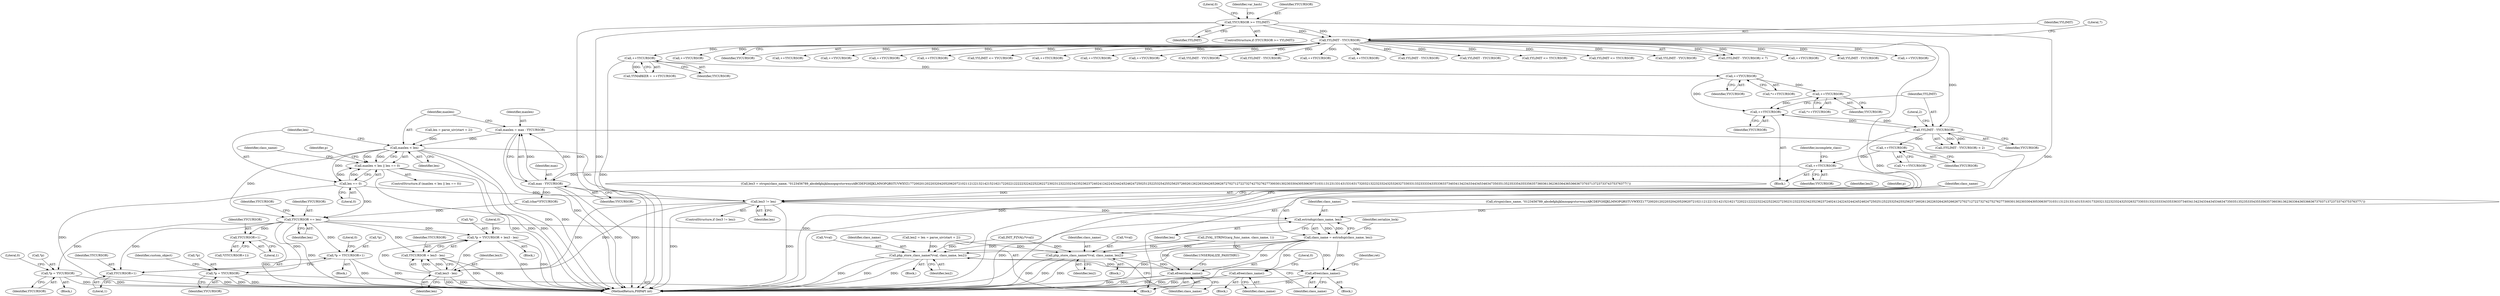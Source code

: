 digraph "0_php-src_16b3003ffc6393e250f069aa28a78dc5a2c064b2_0@integer" {
"1000494" [label="(Call,maxlen = max - YYCURSOR)"];
"1000496" [label="(Call,max - YYCURSOR)"];
"1000446" [label="(Call,++YYCURSOR)"];
"1000439" [label="(Call,++YYCURSOR)"];
"1000406" [label="(Call,YYLIMIT - YYCURSOR)"];
"1000150" [label="(Call,YYLIMIT - YYCURSOR)"];
"1000124" [label="(Call,YYCURSOR >= YYLIMIT)"];
"1000402" [label="(Call,++YYCURSOR)"];
"1000388" [label="(Call,++YYCURSOR)"];
"1000362" [label="(Call,++YYCURSOR)"];
"1000337" [label="(Call,++YYCURSOR)"];
"1000501" [label="(Call,maxlen < len)"];
"1000500" [label="(Call,maxlen < len || len == 0)"];
"1000504" [label="(Call,len == 0)"];
"1000521" [label="(Call,YYCURSOR += len)"];
"1000530" [label="(Call,*p = YYCURSOR)"];
"1000539" [label="(Call,YYCURSOR+1)"];
"1000544" [label="(Call,*p = YYCURSOR+1)"];
"1000547" [label="(Call,YYCURSOR+1)"];
"1000562" [label="(Call,*p = YYCURSOR + len3 - len)"];
"1000565" [label="(Call,YYCURSOR + len3 - len)"];
"1000727" [label="(Call,*p = YYCURSOR)"];
"1000558" [label="(Call,len3 != len)"];
"1000567" [label="(Call,len3 - len)"];
"1000574" [label="(Call,estrndup(class_name, len))"];
"1000572" [label="(Call,class_name = estrndup(class_name, len))"];
"1000590" [label="(Call,efree(class_name))"];
"1000745" [label="(Call,php_store_class_name(*rval, class_name, len2))"];
"1000750" [label="(Call,efree(class_name))"];
"1000762" [label="(Call,php_store_class_name(*rval, class_name, len2))"];
"1000767" [label="(Call,efree(class_name))"];
"1000295" [label="(Call,++YYCURSOR)"];
"1000129" [label="(Literal,0)"];
"1000387" [label="(Call,*++YYCURSOR)"];
"1000518" [label="(Call,(char*)YYCURSOR)"];
"1000440" [label="(Identifier,YYCURSOR)"];
"1000152" [label="(Identifier,YYCURSOR)"];
"1000564" [label="(Identifier,p)"];
"1000765" [label="(Identifier,class_name)"];
"1000355" [label="(Call,++YYCURSOR)"];
"1000448" [label="(Block,)"];
"1000406" [label="(Call,YYLIMIT - YYCURSOR)"];
"1000541" [label="(Literal,1)"];
"1000551" [label="(Literal,0)"];
"1000566" [label="(Identifier,YYCURSOR)"];
"1000727" [label="(Call,*p = YYCURSOR)"];
"1000335" [label="(Call,YYMARKER = ++YYCURSOR)"];
"1000531" [label="(Call,*p)"];
"1000499" [label="(ControlStructure,if (maxlen < len || len == 0))"];
"1000523" [label="(Identifier,len)"];
"1000561" [label="(Block,)"];
"1000590" [label="(Call,efree(class_name))"];
"1000645" [label="(Call,ZVAL_STRING(arg_func_name, class_name, 1))"];
"1000267" [label="(Call,++YYCURSOR)"];
"1000338" [label="(Identifier,YYCURSOR)"];
"1000486" [label="(Call,len2 = len = parse_uiv(start + 2))"];
"1000517" [label="(Identifier,class_name)"];
"1000405" [label="(Call,(YYLIMIT - YYCURSOR) < 2)"];
"1000225" [label="(Call,++YYCURSOR)"];
"1000346" [label="(Call,++YYCURSOR)"];
"1002320" [label="(Call,YYLIMIT <= YYCURSOR)"];
"1000527" [label="(Identifier,YYCURSOR)"];
"1000538" [label="(Call,*(YYCURSOR+1))"];
"1000545" [label="(Call,*p)"];
"1000568" [label="(Identifier,len3)"];
"1000409" [label="(Literal,2)"];
"1000281" [label="(Call,++YYCURSOR)"];
"1000573" [label="(Identifier,class_name)"];
"1000733" [label="(Block,)"];
"1000361" [label="(Call,*++YYCURSOR)"];
"1000124" [label="(Call,YYCURSOR >= YYLIMIT)"];
"1000744" [label="(Block,)"];
"1000763" [label="(Call,*rval)"];
"1000362" [label="(Call,++YYCURSOR)"];
"1000589" [label="(Block,)"];
"1000213" [label="(Call,++YYCURSOR)"];
"1000323" [label="(Call,++YYCURSOR)"];
"1000751" [label="(Identifier,class_name)"];
"1000543" [label="(Block,)"];
"1000408" [label="(Identifier,YYCURSOR)"];
"1000563" [label="(Call,*p)"];
"1000552" [label="(Call,len3 = strspn(class_name, \"0123456789_abcdefghijklmnopqrstuvwxyzABCDEFGHIJKLMNOPQRSTUVWXYZ\177\200\201\202\203\204\205\206\207\210\211\212\213\214\215\216\217\220\221\222\223\224\225\226\227\230\231\232\233\234\235\236\237\240\241\242\243\244\245\246\247\250\251\252\253\254\255\256\257\260\261\262\263\264\265\266\267\270\271\272\273\274\275\276\277\300\301\302\303\304\305\306\307\310\311\312\313\314\315\316\317\320\321\322\323\324\325\326\327\330\331\332\333\334\335\336\337\340\341\342\343\344\345\346\347\350\351\352\353\354\355\356\357\360\361\362\363\364\365\366\367\370\371\372\373\374\375\376\377\\\"))"];
"1000766" [label="(Identifier,len2)"];
"1000828" [label="(Call,YYLIMIT - YYCURSOR)"];
"1001477" [label="(Call,YYLIMIT - YYCURSOR)"];
"1000548" [label="(Identifier,YYCURSOR)"];
"1000745" [label="(Call,php_store_class_name(*rval, class_name, len2))"];
"1000762" [label="(Call,php_store_class_name(*rval, class_name, len2))"];
"1000529" [label="(Block,)"];
"1000544" [label="(Call,*p = YYCURSOR+1)"];
"1000535" [label="(Literal,0)"];
"1000402" [label="(Call,++YYCURSOR)"];
"1000521" [label="(Call,YYCURSOR += len)"];
"1000496" [label="(Call,max - YYCURSOR)"];
"1000337" [label="(Call,++YYCURSOR)"];
"1000581" [label="(Identifier,serialize_lock)"];
"1000522" [label="(Identifier,YYCURSOR)"];
"1000498" [label="(Identifier,YYCURSOR)"];
"1000748" [label="(Identifier,class_name)"];
"1000505" [label="(Identifier,len)"];
"1000768" [label="(Identifier,class_name)"];
"1000558" [label="(Call,len3 != len)"];
"1000196" [label="(Call,++YYCURSOR)"];
"1000502" [label="(Identifier,maxlen)"];
"1000559" [label="(Identifier,len3)"];
"1000309" [label="(Call,++YYCURSOR)"];
"1000569" [label="(Identifier,len)"];
"1000447" [label="(Identifier,YYCURSOR)"];
"1000488" [label="(Call,len = parse_uiv(start + 2))"];
"1000150" [label="(Call,YYLIMIT - YYCURSOR)"];
"1000554" [label="(Call,strspn(class_name, \"0123456789_abcdefghijklmnopqrstuvwxyzABCDEFGHIJKLMNOPQRSTUVWXYZ\177\200\201\202\203\204\205\206\207\210\211\212\213\214\215\216\217\220\221\222\223\224\225\226\227\230\231\232\233\234\235\236\237\240\241\242\243\244\245\246\247\250\251\252\253\254\255\256\257\260\261\262\263\264\265\266\267\270\271\272\273\274\275\276\277\300\301\302\303\304\305\306\307\310\311\312\313\314\315\316\317\320\321\322\323\324\325\326\327\330\331\332\333\334\335\336\337\340\341\342\343\344\345\346\347\350\351\352\353\354\355\356\357\360\361\362\363\364\365\366\367\370\371\372\373\374\375\376\377\\\"))"];
"1000389" [label="(Identifier,YYCURSOR)"];
"1000151" [label="(Identifier,YYLIMIT)"];
"1000126" [label="(Identifier,YYLIMIT)"];
"1000153" [label="(Literal,7)"];
"1000504" [label="(Call,len == 0)"];
"1000572" [label="(Call,class_name = estrndup(class_name, len))"];
"1001048" [label="(Call,YYLIMIT - YYCURSOR)"];
"1000750" [label="(Call,efree(class_name))"];
"1000446" [label="(Call,++YYCURSOR)"];
"1001563" [label="(Call,YYLIMIT - YYCURSOR)"];
"1000728" [label="(Call,*p)"];
"1000438" [label="(Call,*++YYCURSOR)"];
"1000510" [label="(Identifier,p)"];
"1002177" [label="(Call,YYLIMIT <= YYCURSOR)"];
"1000557" [label="(ControlStructure,if (len3 != len))"];
"1000761" [label="(Block,)"];
"1000533" [label="(Identifier,YYCURSOR)"];
"1000497" [label="(Identifier,max)"];
"1000132" [label="(Identifier,var_hash)"];
"1000363" [label="(Identifier,YYCURSOR)"];
"1001951" [label="(Call,YYLIMIT <= YYCURSOR)"];
"1000562" [label="(Call,*p = YYCURSOR + len3 - len)"];
"1000923" [label="(Call,YYLIMIT - YYCURSOR)"];
"1000123" [label="(ControlStructure,if (YYCURSOR >= YYLIMIT))"];
"1000549" [label="(Literal,1)"];
"1000540" [label="(Identifier,YYCURSOR)"];
"1000593" [label="(Literal,0)"];
"1000439" [label="(Call,++YYCURSOR)"];
"1000145" [label="(Block,)"];
"1000459" [label="(Identifier,incomplete_class)"];
"1000530" [label="(Call,*p = YYCURSOR)"];
"1000539" [label="(Call,YYCURSOR+1)"];
"1000403" [label="(Identifier,YYCURSOR)"];
"1000149" [label="(Call,(YYLIMIT - YYCURSOR) < 7)"];
"1000730" [label="(Identifier,YYCURSOR)"];
"1000591" [label="(Identifier,class_name)"];
"1000253" [label="(Call,++YYCURSOR)"];
"1000494" [label="(Call,maxlen = max - YYCURSOR)"];
"1000500" [label="(Call,maxlen < len || len == 0)"];
"1000732" [label="(Identifier,custom_object)"];
"1000483" [label="(Call,INIT_PZVAL(*rval))"];
"1000574" [label="(Call,estrndup(class_name, len))"];
"1000567" [label="(Call,len3 - len)"];
"1000506" [label="(Literal,0)"];
"1000576" [label="(Identifier,len)"];
"1000753" [label="(Identifier,ret)"];
"1001220" [label="(Call,YYLIMIT - YYCURSOR)"];
"1000571" [label="(Literal,0)"];
"1000125" [label="(Identifier,YYCURSOR)"];
"1000388" [label="(Call,++YYCURSOR)"];
"1000746" [label="(Call,*rval)"];
"1000767" [label="(Call,efree(class_name))"];
"1000407" [label="(Identifier,YYLIMIT)"];
"1000575" [label="(Identifier,class_name)"];
"1000565" [label="(Call,YYCURSOR + len3 - len)"];
"1000560" [label="(Identifier,len)"];
"1000771" [label="(Identifier,UNSERIALIZE_PASSTHRU)"];
"1000503" [label="(Identifier,len)"];
"1000547" [label="(Call,YYCURSOR+1)"];
"1000749" [label="(Identifier,len2)"];
"1000501" [label="(Call,maxlen < len)"];
"1002403" [label="(MethodReturn,PHPAPI int)"];
"1000239" [label="(Call,++YYCURSOR)"];
"1000495" [label="(Identifier,maxlen)"];
"1000494" -> "1000448"  [label="AST: "];
"1000494" -> "1000496"  [label="CFG: "];
"1000495" -> "1000494"  [label="AST: "];
"1000496" -> "1000494"  [label="AST: "];
"1000502" -> "1000494"  [label="CFG: "];
"1000494" -> "1002403"  [label="DDG: "];
"1000496" -> "1000494"  [label="DDG: "];
"1000496" -> "1000494"  [label="DDG: "];
"1000494" -> "1000501"  [label="DDG: "];
"1000496" -> "1000498"  [label="CFG: "];
"1000497" -> "1000496"  [label="AST: "];
"1000498" -> "1000496"  [label="AST: "];
"1000496" -> "1002403"  [label="DDG: "];
"1000496" -> "1002403"  [label="DDG: "];
"1000446" -> "1000496"  [label="DDG: "];
"1000496" -> "1000518"  [label="DDG: "];
"1000446" -> "1000145"  [label="AST: "];
"1000446" -> "1000447"  [label="CFG: "];
"1000447" -> "1000446"  [label="AST: "];
"1000459" -> "1000446"  [label="CFG: "];
"1000446" -> "1002403"  [label="DDG: "];
"1000439" -> "1000446"  [label="DDG: "];
"1000439" -> "1000438"  [label="AST: "];
"1000439" -> "1000440"  [label="CFG: "];
"1000440" -> "1000439"  [label="AST: "];
"1000438" -> "1000439"  [label="CFG: "];
"1000406" -> "1000439"  [label="DDG: "];
"1000406" -> "1000405"  [label="AST: "];
"1000406" -> "1000408"  [label="CFG: "];
"1000407" -> "1000406"  [label="AST: "];
"1000408" -> "1000406"  [label="AST: "];
"1000409" -> "1000406"  [label="CFG: "];
"1000406" -> "1002403"  [label="DDG: "];
"1000406" -> "1000402"  [label="DDG: "];
"1000406" -> "1000405"  [label="DDG: "];
"1000406" -> "1000405"  [label="DDG: "];
"1000150" -> "1000406"  [label="DDG: "];
"1000402" -> "1000406"  [label="DDG: "];
"1000150" -> "1000149"  [label="AST: "];
"1000150" -> "1000152"  [label="CFG: "];
"1000151" -> "1000150"  [label="AST: "];
"1000152" -> "1000150"  [label="AST: "];
"1000153" -> "1000150"  [label="CFG: "];
"1000150" -> "1002403"  [label="DDG: "];
"1000150" -> "1000149"  [label="DDG: "];
"1000150" -> "1000149"  [label="DDG: "];
"1000124" -> "1000150"  [label="DDG: "];
"1000124" -> "1000150"  [label="DDG: "];
"1000150" -> "1000196"  [label="DDG: "];
"1000150" -> "1000213"  [label="DDG: "];
"1000150" -> "1000225"  [label="DDG: "];
"1000150" -> "1000239"  [label="DDG: "];
"1000150" -> "1000253"  [label="DDG: "];
"1000150" -> "1000267"  [label="DDG: "];
"1000150" -> "1000281"  [label="DDG: "];
"1000150" -> "1000295"  [label="DDG: "];
"1000150" -> "1000309"  [label="DDG: "];
"1000150" -> "1000323"  [label="DDG: "];
"1000150" -> "1000337"  [label="DDG: "];
"1000150" -> "1000346"  [label="DDG: "];
"1000150" -> "1000355"  [label="DDG: "];
"1000150" -> "1000828"  [label="DDG: "];
"1000150" -> "1000923"  [label="DDG: "];
"1000150" -> "1001048"  [label="DDG: "];
"1000150" -> "1001220"  [label="DDG: "];
"1000150" -> "1001477"  [label="DDG: "];
"1000150" -> "1001563"  [label="DDG: "];
"1000150" -> "1001951"  [label="DDG: "];
"1000150" -> "1002177"  [label="DDG: "];
"1000150" -> "1002320"  [label="DDG: "];
"1000124" -> "1000123"  [label="AST: "];
"1000124" -> "1000126"  [label="CFG: "];
"1000125" -> "1000124"  [label="AST: "];
"1000126" -> "1000124"  [label="AST: "];
"1000129" -> "1000124"  [label="CFG: "];
"1000132" -> "1000124"  [label="CFG: "];
"1000124" -> "1002403"  [label="DDG: "];
"1000124" -> "1002403"  [label="DDG: "];
"1000124" -> "1002403"  [label="DDG: "];
"1000402" -> "1000145"  [label="AST: "];
"1000402" -> "1000403"  [label="CFG: "];
"1000403" -> "1000402"  [label="AST: "];
"1000407" -> "1000402"  [label="CFG: "];
"1000388" -> "1000402"  [label="DDG: "];
"1000362" -> "1000402"  [label="DDG: "];
"1000388" -> "1000387"  [label="AST: "];
"1000388" -> "1000389"  [label="CFG: "];
"1000389" -> "1000388"  [label="AST: "];
"1000387" -> "1000388"  [label="CFG: "];
"1000362" -> "1000388"  [label="DDG: "];
"1000362" -> "1000361"  [label="AST: "];
"1000362" -> "1000363"  [label="CFG: "];
"1000363" -> "1000362"  [label="AST: "];
"1000361" -> "1000362"  [label="CFG: "];
"1000337" -> "1000362"  [label="DDG: "];
"1000337" -> "1000335"  [label="AST: "];
"1000337" -> "1000338"  [label="CFG: "];
"1000338" -> "1000337"  [label="AST: "];
"1000335" -> "1000337"  [label="CFG: "];
"1000337" -> "1002403"  [label="DDG: "];
"1000337" -> "1000335"  [label="DDG: "];
"1000501" -> "1000500"  [label="AST: "];
"1000501" -> "1000503"  [label="CFG: "];
"1000502" -> "1000501"  [label="AST: "];
"1000503" -> "1000501"  [label="AST: "];
"1000505" -> "1000501"  [label="CFG: "];
"1000500" -> "1000501"  [label="CFG: "];
"1000501" -> "1002403"  [label="DDG: "];
"1000501" -> "1002403"  [label="DDG: "];
"1000501" -> "1000500"  [label="DDG: "];
"1000501" -> "1000500"  [label="DDG: "];
"1000488" -> "1000501"  [label="DDG: "];
"1000501" -> "1000504"  [label="DDG: "];
"1000501" -> "1000521"  [label="DDG: "];
"1000501" -> "1000558"  [label="DDG: "];
"1000500" -> "1000499"  [label="AST: "];
"1000500" -> "1000504"  [label="CFG: "];
"1000504" -> "1000500"  [label="AST: "];
"1000510" -> "1000500"  [label="CFG: "];
"1000517" -> "1000500"  [label="CFG: "];
"1000500" -> "1002403"  [label="DDG: "];
"1000500" -> "1002403"  [label="DDG: "];
"1000500" -> "1002403"  [label="DDG: "];
"1000504" -> "1000500"  [label="DDG: "];
"1000504" -> "1000500"  [label="DDG: "];
"1000504" -> "1000506"  [label="CFG: "];
"1000505" -> "1000504"  [label="AST: "];
"1000506" -> "1000504"  [label="AST: "];
"1000504" -> "1002403"  [label="DDG: "];
"1000504" -> "1000521"  [label="DDG: "];
"1000504" -> "1000558"  [label="DDG: "];
"1000521" -> "1000448"  [label="AST: "];
"1000521" -> "1000523"  [label="CFG: "];
"1000522" -> "1000521"  [label="AST: "];
"1000523" -> "1000521"  [label="AST: "];
"1000527" -> "1000521"  [label="CFG: "];
"1000521" -> "1002403"  [label="DDG: "];
"1000518" -> "1000521"  [label="DDG: "];
"1000521" -> "1000530"  [label="DDG: "];
"1000521" -> "1000539"  [label="DDG: "];
"1000521" -> "1000544"  [label="DDG: "];
"1000521" -> "1000547"  [label="DDG: "];
"1000521" -> "1000562"  [label="DDG: "];
"1000521" -> "1000565"  [label="DDG: "];
"1000521" -> "1000727"  [label="DDG: "];
"1000530" -> "1000529"  [label="AST: "];
"1000530" -> "1000533"  [label="CFG: "];
"1000531" -> "1000530"  [label="AST: "];
"1000533" -> "1000530"  [label="AST: "];
"1000535" -> "1000530"  [label="CFG: "];
"1000530" -> "1002403"  [label="DDG: "];
"1000530" -> "1002403"  [label="DDG: "];
"1000539" -> "1000538"  [label="AST: "];
"1000539" -> "1000541"  [label="CFG: "];
"1000540" -> "1000539"  [label="AST: "];
"1000541" -> "1000539"  [label="AST: "];
"1000538" -> "1000539"  [label="CFG: "];
"1000539" -> "1002403"  [label="DDG: "];
"1000544" -> "1000543"  [label="AST: "];
"1000544" -> "1000547"  [label="CFG: "];
"1000545" -> "1000544"  [label="AST: "];
"1000547" -> "1000544"  [label="AST: "];
"1000551" -> "1000544"  [label="CFG: "];
"1000544" -> "1002403"  [label="DDG: "];
"1000544" -> "1002403"  [label="DDG: "];
"1000547" -> "1000549"  [label="CFG: "];
"1000548" -> "1000547"  [label="AST: "];
"1000549" -> "1000547"  [label="AST: "];
"1000547" -> "1002403"  [label="DDG: "];
"1000562" -> "1000561"  [label="AST: "];
"1000562" -> "1000565"  [label="CFG: "];
"1000563" -> "1000562"  [label="AST: "];
"1000565" -> "1000562"  [label="AST: "];
"1000571" -> "1000562"  [label="CFG: "];
"1000562" -> "1002403"  [label="DDG: "];
"1000562" -> "1002403"  [label="DDG: "];
"1000567" -> "1000562"  [label="DDG: "];
"1000567" -> "1000562"  [label="DDG: "];
"1000565" -> "1000567"  [label="CFG: "];
"1000566" -> "1000565"  [label="AST: "];
"1000567" -> "1000565"  [label="AST: "];
"1000565" -> "1002403"  [label="DDG: "];
"1000565" -> "1002403"  [label="DDG: "];
"1000567" -> "1000565"  [label="DDG: "];
"1000567" -> "1000565"  [label="DDG: "];
"1000727" -> "1000448"  [label="AST: "];
"1000727" -> "1000730"  [label="CFG: "];
"1000728" -> "1000727"  [label="AST: "];
"1000730" -> "1000727"  [label="AST: "];
"1000732" -> "1000727"  [label="CFG: "];
"1000727" -> "1002403"  [label="DDG: "];
"1000727" -> "1002403"  [label="DDG: "];
"1000558" -> "1000557"  [label="AST: "];
"1000558" -> "1000560"  [label="CFG: "];
"1000559" -> "1000558"  [label="AST: "];
"1000560" -> "1000558"  [label="AST: "];
"1000564" -> "1000558"  [label="CFG: "];
"1000573" -> "1000558"  [label="CFG: "];
"1000558" -> "1002403"  [label="DDG: "];
"1000558" -> "1002403"  [label="DDG: "];
"1000552" -> "1000558"  [label="DDG: "];
"1000558" -> "1000567"  [label="DDG: "];
"1000558" -> "1000567"  [label="DDG: "];
"1000558" -> "1000574"  [label="DDG: "];
"1000567" -> "1000569"  [label="CFG: "];
"1000568" -> "1000567"  [label="AST: "];
"1000569" -> "1000567"  [label="AST: "];
"1000567" -> "1002403"  [label="DDG: "];
"1000567" -> "1002403"  [label="DDG: "];
"1000574" -> "1000572"  [label="AST: "];
"1000574" -> "1000576"  [label="CFG: "];
"1000575" -> "1000574"  [label="AST: "];
"1000576" -> "1000574"  [label="AST: "];
"1000572" -> "1000574"  [label="CFG: "];
"1000574" -> "1002403"  [label="DDG: "];
"1000574" -> "1000572"  [label="DDG: "];
"1000574" -> "1000572"  [label="DDG: "];
"1000554" -> "1000574"  [label="DDG: "];
"1000572" -> "1000448"  [label="AST: "];
"1000573" -> "1000572"  [label="AST: "];
"1000581" -> "1000572"  [label="CFG: "];
"1000572" -> "1002403"  [label="DDG: "];
"1000572" -> "1000590"  [label="DDG: "];
"1000572" -> "1000745"  [label="DDG: "];
"1000572" -> "1000750"  [label="DDG: "];
"1000572" -> "1000762"  [label="DDG: "];
"1000572" -> "1000767"  [label="DDG: "];
"1000590" -> "1000589"  [label="AST: "];
"1000590" -> "1000591"  [label="CFG: "];
"1000591" -> "1000590"  [label="AST: "];
"1000593" -> "1000590"  [label="CFG: "];
"1000590" -> "1002403"  [label="DDG: "];
"1000590" -> "1002403"  [label="DDG: "];
"1000745" -> "1000744"  [label="AST: "];
"1000745" -> "1000749"  [label="CFG: "];
"1000746" -> "1000745"  [label="AST: "];
"1000748" -> "1000745"  [label="AST: "];
"1000749" -> "1000745"  [label="AST: "];
"1000751" -> "1000745"  [label="CFG: "];
"1000745" -> "1002403"  [label="DDG: "];
"1000745" -> "1002403"  [label="DDG: "];
"1000745" -> "1002403"  [label="DDG: "];
"1000483" -> "1000745"  [label="DDG: "];
"1000645" -> "1000745"  [label="DDG: "];
"1000486" -> "1000745"  [label="DDG: "];
"1000745" -> "1000750"  [label="DDG: "];
"1000750" -> "1000733"  [label="AST: "];
"1000750" -> "1000751"  [label="CFG: "];
"1000751" -> "1000750"  [label="AST: "];
"1000753" -> "1000750"  [label="CFG: "];
"1000750" -> "1002403"  [label="DDG: "];
"1000750" -> "1002403"  [label="DDG: "];
"1000645" -> "1000750"  [label="DDG: "];
"1000762" -> "1000761"  [label="AST: "];
"1000762" -> "1000766"  [label="CFG: "];
"1000763" -> "1000762"  [label="AST: "];
"1000765" -> "1000762"  [label="AST: "];
"1000766" -> "1000762"  [label="AST: "];
"1000768" -> "1000762"  [label="CFG: "];
"1000762" -> "1002403"  [label="DDG: "];
"1000762" -> "1002403"  [label="DDG: "];
"1000762" -> "1002403"  [label="DDG: "];
"1000483" -> "1000762"  [label="DDG: "];
"1000645" -> "1000762"  [label="DDG: "];
"1000486" -> "1000762"  [label="DDG: "];
"1000762" -> "1000767"  [label="DDG: "];
"1000767" -> "1000448"  [label="AST: "];
"1000767" -> "1000768"  [label="CFG: "];
"1000768" -> "1000767"  [label="AST: "];
"1000771" -> "1000767"  [label="CFG: "];
"1000767" -> "1002403"  [label="DDG: "];
"1000767" -> "1002403"  [label="DDG: "];
"1000645" -> "1000767"  [label="DDG: "];
}
